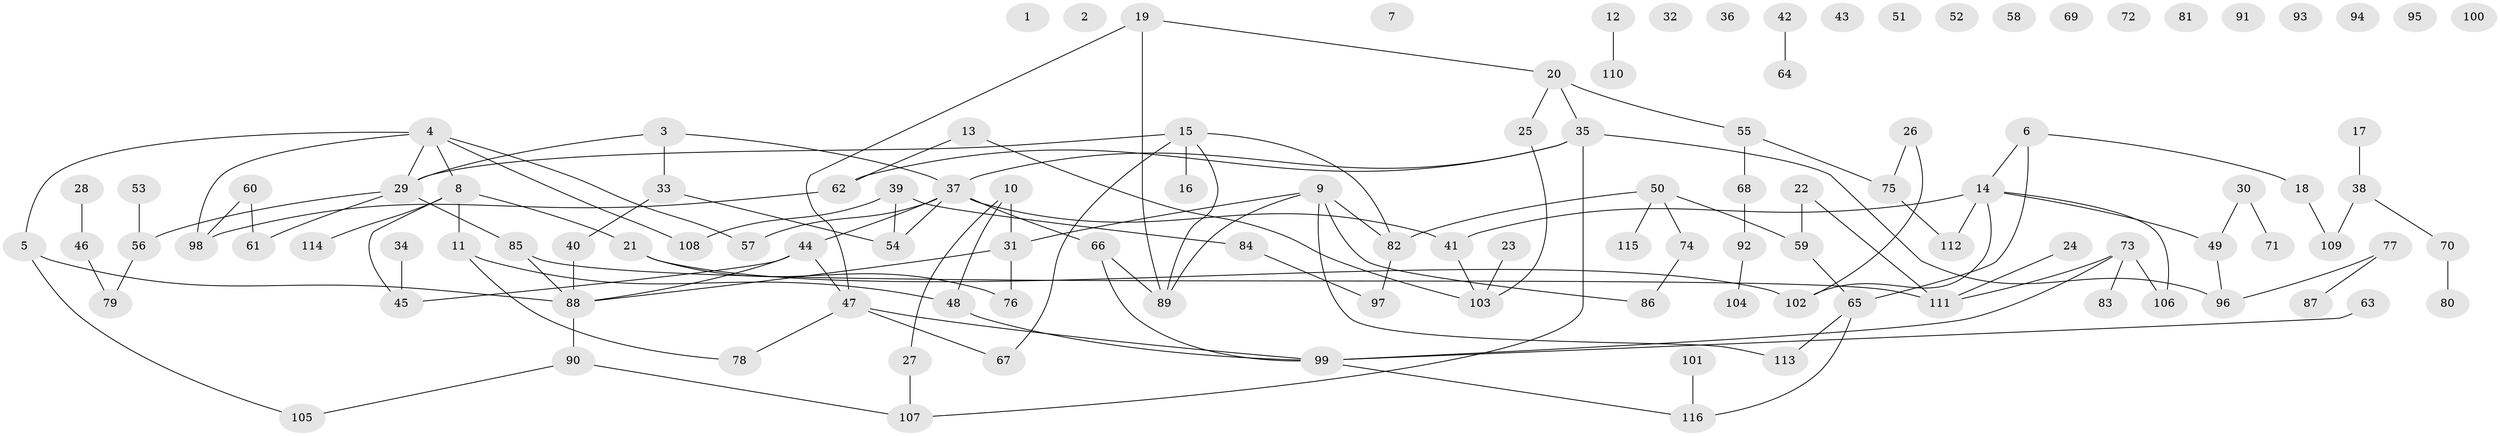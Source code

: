 // coarse degree distribution, {0: 0.20987654320987653, 1: 0.19753086419753085, 5: 0.12345679012345678, 2: 0.2222222222222222, 4: 0.04938271604938271, 3: 0.14814814814814814, 10: 0.012345679012345678, 6: 0.037037037037037035}
// Generated by graph-tools (version 1.1) at 2025/43/03/04/25 21:43:53]
// undirected, 116 vertices, 133 edges
graph export_dot {
graph [start="1"]
  node [color=gray90,style=filled];
  1;
  2;
  3;
  4;
  5;
  6;
  7;
  8;
  9;
  10;
  11;
  12;
  13;
  14;
  15;
  16;
  17;
  18;
  19;
  20;
  21;
  22;
  23;
  24;
  25;
  26;
  27;
  28;
  29;
  30;
  31;
  32;
  33;
  34;
  35;
  36;
  37;
  38;
  39;
  40;
  41;
  42;
  43;
  44;
  45;
  46;
  47;
  48;
  49;
  50;
  51;
  52;
  53;
  54;
  55;
  56;
  57;
  58;
  59;
  60;
  61;
  62;
  63;
  64;
  65;
  66;
  67;
  68;
  69;
  70;
  71;
  72;
  73;
  74;
  75;
  76;
  77;
  78;
  79;
  80;
  81;
  82;
  83;
  84;
  85;
  86;
  87;
  88;
  89;
  90;
  91;
  92;
  93;
  94;
  95;
  96;
  97;
  98;
  99;
  100;
  101;
  102;
  103;
  104;
  105;
  106;
  107;
  108;
  109;
  110;
  111;
  112;
  113;
  114;
  115;
  116;
  3 -- 29;
  3 -- 33;
  3 -- 37;
  4 -- 5;
  4 -- 8;
  4 -- 29;
  4 -- 57;
  4 -- 98;
  4 -- 108;
  5 -- 88;
  5 -- 105;
  6 -- 14;
  6 -- 18;
  6 -- 65;
  8 -- 11;
  8 -- 21;
  8 -- 45;
  8 -- 114;
  9 -- 31;
  9 -- 82;
  9 -- 86;
  9 -- 89;
  9 -- 113;
  10 -- 27;
  10 -- 31;
  10 -- 48;
  11 -- 48;
  11 -- 78;
  12 -- 110;
  13 -- 62;
  13 -- 103;
  14 -- 41;
  14 -- 49;
  14 -- 102;
  14 -- 106;
  14 -- 112;
  15 -- 16;
  15 -- 29;
  15 -- 67;
  15 -- 82;
  15 -- 89;
  17 -- 38;
  18 -- 109;
  19 -- 20;
  19 -- 47;
  19 -- 89;
  20 -- 25;
  20 -- 35;
  20 -- 55;
  21 -- 76;
  21 -- 102;
  22 -- 59;
  22 -- 111;
  23 -- 103;
  24 -- 111;
  25 -- 103;
  26 -- 75;
  26 -- 102;
  27 -- 107;
  28 -- 46;
  29 -- 56;
  29 -- 61;
  29 -- 85;
  30 -- 49;
  30 -- 71;
  31 -- 76;
  31 -- 88;
  33 -- 40;
  33 -- 54;
  34 -- 45;
  35 -- 37;
  35 -- 62;
  35 -- 96;
  35 -- 107;
  37 -- 41;
  37 -- 44;
  37 -- 54;
  37 -- 57;
  37 -- 66;
  38 -- 70;
  38 -- 109;
  39 -- 54;
  39 -- 84;
  39 -- 108;
  40 -- 88;
  41 -- 103;
  42 -- 64;
  44 -- 45;
  44 -- 47;
  44 -- 88;
  46 -- 79;
  47 -- 67;
  47 -- 78;
  47 -- 99;
  48 -- 99;
  49 -- 96;
  50 -- 59;
  50 -- 74;
  50 -- 82;
  50 -- 115;
  53 -- 56;
  55 -- 68;
  55 -- 75;
  56 -- 79;
  59 -- 65;
  60 -- 61;
  60 -- 98;
  62 -- 98;
  63 -- 99;
  65 -- 113;
  65 -- 116;
  66 -- 89;
  66 -- 99;
  68 -- 92;
  70 -- 80;
  73 -- 83;
  73 -- 99;
  73 -- 106;
  73 -- 111;
  74 -- 86;
  75 -- 112;
  77 -- 87;
  77 -- 96;
  82 -- 97;
  84 -- 97;
  85 -- 88;
  85 -- 111;
  88 -- 90;
  90 -- 105;
  90 -- 107;
  92 -- 104;
  99 -- 116;
  101 -- 116;
}
